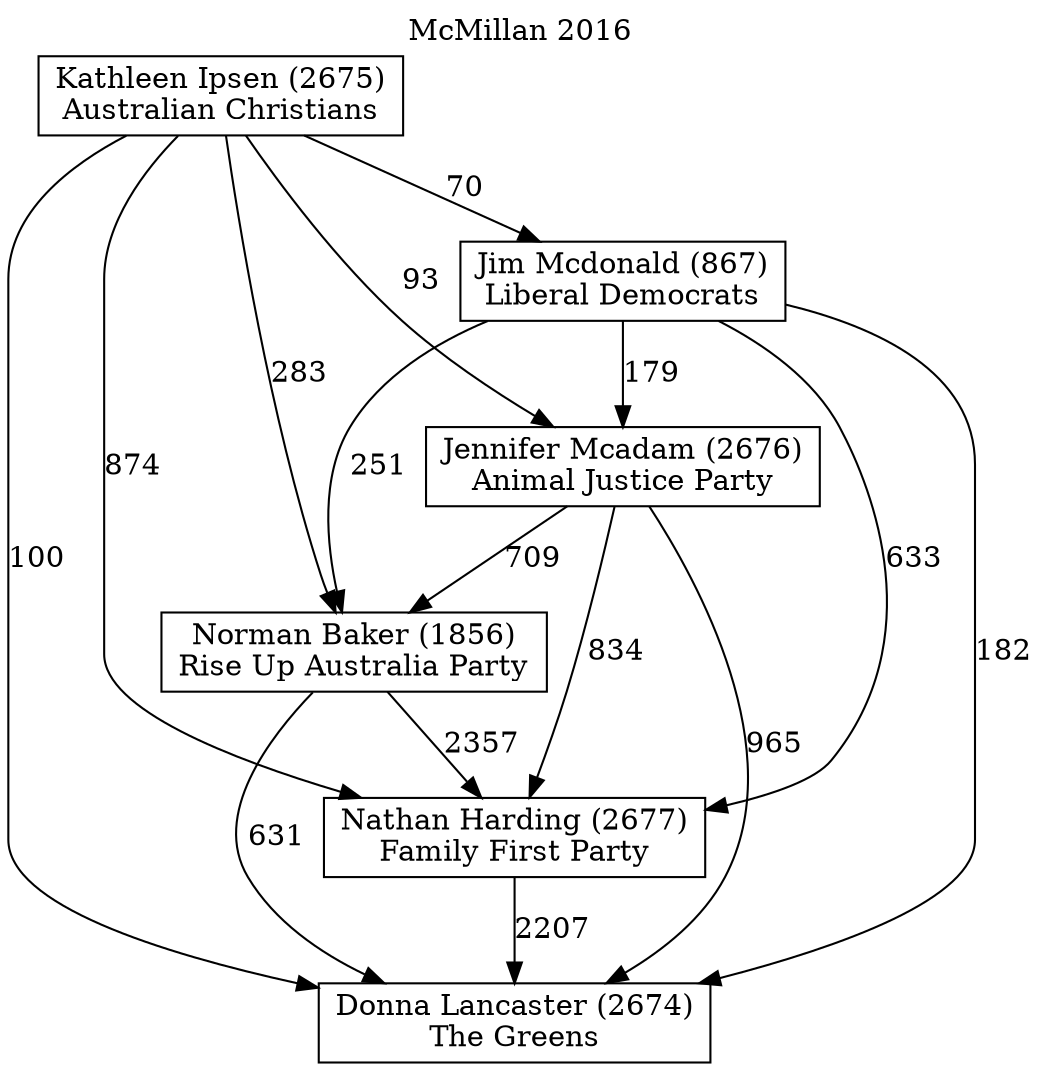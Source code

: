 // House preference flow
digraph "Donna Lancaster (2674)_McMillan_2016" {
	graph [label="McMillan 2016" labelloc=t mclimit=10]
	node [shape=box]
	"Kathleen Ipsen (2675)" [label="Kathleen Ipsen (2675)
Australian Christians"]
	"Jennifer Mcadam (2676)" [label="Jennifer Mcadam (2676)
Animal Justice Party"]
	"Jim Mcdonald (867)" [label="Jim Mcdonald (867)
Liberal Democrats"]
	"Norman Baker (1856)" [label="Norman Baker (1856)
Rise Up Australia Party"]
	"Nathan Harding (2677)" [label="Nathan Harding (2677)
Family First Party"]
	"Donna Lancaster (2674)" [label="Donna Lancaster (2674)
The Greens"]
	"Kathleen Ipsen (2675)" -> "Donna Lancaster (2674)" [label=100]
	"Kathleen Ipsen (2675)" -> "Jim Mcdonald (867)" [label=70]
	"Jennifer Mcadam (2676)" -> "Norman Baker (1856)" [label=709]
	"Jim Mcdonald (867)" -> "Nathan Harding (2677)" [label=633]
	"Jennifer Mcadam (2676)" -> "Donna Lancaster (2674)" [label=965]
	"Norman Baker (1856)" -> "Nathan Harding (2677)" [label=2357]
	"Kathleen Ipsen (2675)" -> "Nathan Harding (2677)" [label=874]
	"Nathan Harding (2677)" -> "Donna Lancaster (2674)" [label=2207]
	"Jim Mcdonald (867)" -> "Norman Baker (1856)" [label=251]
	"Kathleen Ipsen (2675)" -> "Norman Baker (1856)" [label=283]
	"Jim Mcdonald (867)" -> "Jennifer Mcadam (2676)" [label=179]
	"Jennifer Mcadam (2676)" -> "Nathan Harding (2677)" [label=834]
	"Jim Mcdonald (867)" -> "Donna Lancaster (2674)" [label=182]
	"Norman Baker (1856)" -> "Donna Lancaster (2674)" [label=631]
	"Kathleen Ipsen (2675)" -> "Jennifer Mcadam (2676)" [label=93]
}
